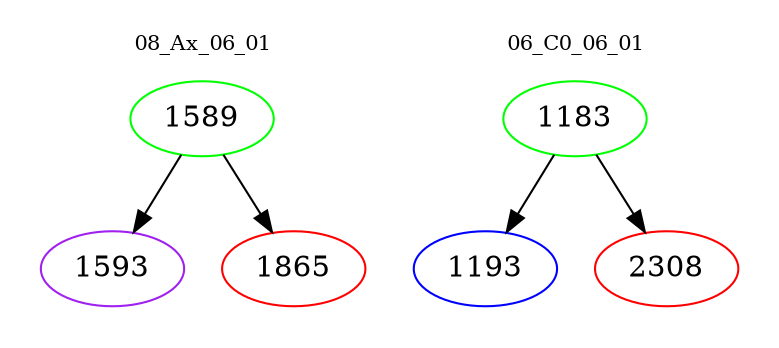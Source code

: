 digraph{
subgraph cluster_0 {
color = white
label = "08_Ax_06_01";
fontsize=10;
T0_1589 [label="1589", color="green"]
T0_1589 -> T0_1593 [color="black"]
T0_1593 [label="1593", color="purple"]
T0_1589 -> T0_1865 [color="black"]
T0_1865 [label="1865", color="red"]
}
subgraph cluster_1 {
color = white
label = "06_C0_06_01";
fontsize=10;
T1_1183 [label="1183", color="green"]
T1_1183 -> T1_1193 [color="black"]
T1_1193 [label="1193", color="blue"]
T1_1183 -> T1_2308 [color="black"]
T1_2308 [label="2308", color="red"]
}
}
